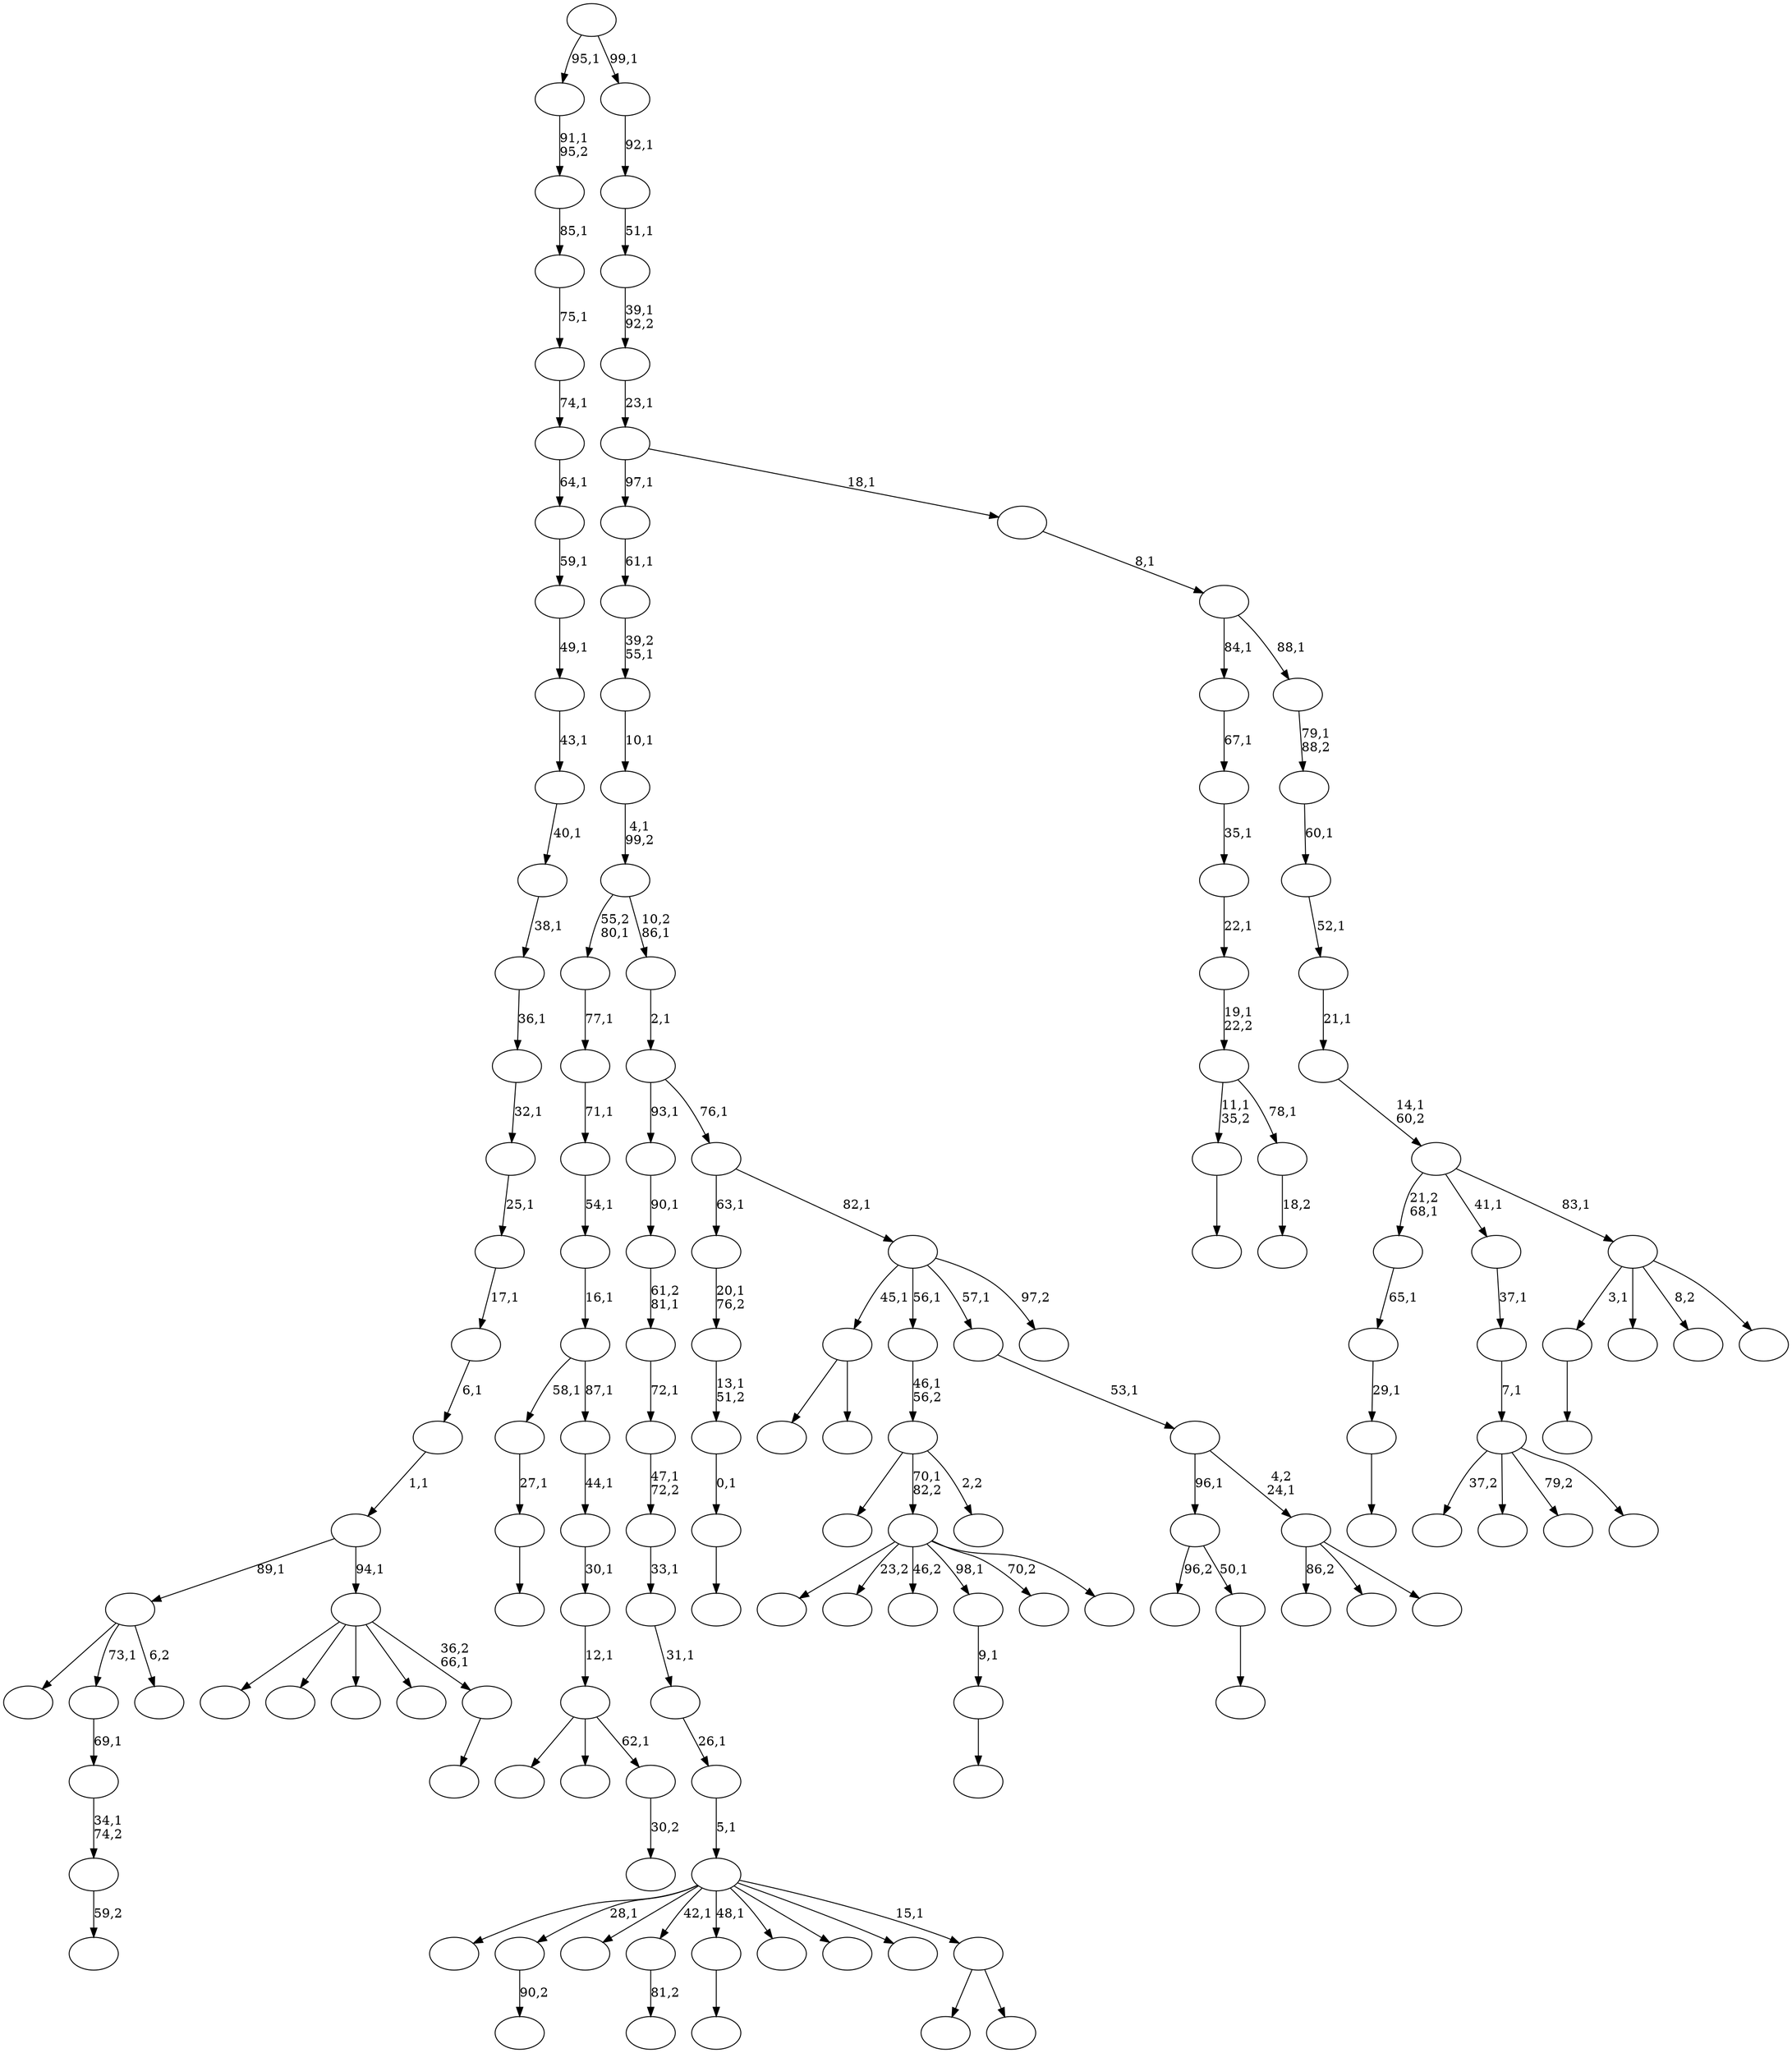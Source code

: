 digraph T {
	150 [label=""]
	149 [label=""]
	148 [label=""]
	147 [label=""]
	146 [label=""]
	145 [label=""]
	144 [label=""]
	143 [label=""]
	142 [label=""]
	141 [label=""]
	140 [label=""]
	139 [label=""]
	138 [label=""]
	137 [label=""]
	136 [label=""]
	135 [label=""]
	134 [label=""]
	133 [label=""]
	132 [label=""]
	131 [label=""]
	130 [label=""]
	129 [label=""]
	128 [label=""]
	127 [label=""]
	126 [label=""]
	125 [label=""]
	124 [label=""]
	123 [label=""]
	122 [label=""]
	121 [label=""]
	120 [label=""]
	119 [label=""]
	118 [label=""]
	117 [label=""]
	116 [label=""]
	115 [label=""]
	114 [label=""]
	113 [label=""]
	112 [label=""]
	111 [label=""]
	110 [label=""]
	109 [label=""]
	108 [label=""]
	107 [label=""]
	106 [label=""]
	105 [label=""]
	104 [label=""]
	103 [label=""]
	102 [label=""]
	101 [label=""]
	100 [label=""]
	99 [label=""]
	98 [label=""]
	97 [label=""]
	96 [label=""]
	95 [label=""]
	94 [label=""]
	93 [label=""]
	92 [label=""]
	91 [label=""]
	90 [label=""]
	89 [label=""]
	88 [label=""]
	87 [label=""]
	86 [label=""]
	85 [label=""]
	84 [label=""]
	83 [label=""]
	82 [label=""]
	81 [label=""]
	80 [label=""]
	79 [label=""]
	78 [label=""]
	77 [label=""]
	76 [label=""]
	75 [label=""]
	74 [label=""]
	73 [label=""]
	72 [label=""]
	71 [label=""]
	70 [label=""]
	69 [label=""]
	68 [label=""]
	67 [label=""]
	66 [label=""]
	65 [label=""]
	64 [label=""]
	63 [label=""]
	62 [label=""]
	61 [label=""]
	60 [label=""]
	59 [label=""]
	58 [label=""]
	57 [label=""]
	56 [label=""]
	55 [label=""]
	54 [label=""]
	53 [label=""]
	52 [label=""]
	51 [label=""]
	50 [label=""]
	49 [label=""]
	48 [label=""]
	47 [label=""]
	46 [label=""]
	45 [label=""]
	44 [label=""]
	43 [label=""]
	42 [label=""]
	41 [label=""]
	40 [label=""]
	39 [label=""]
	38 [label=""]
	37 [label=""]
	36 [label=""]
	35 [label=""]
	34 [label=""]
	33 [label=""]
	32 [label=""]
	31 [label=""]
	30 [label=""]
	29 [label=""]
	28 [label=""]
	27 [label=""]
	26 [label=""]
	25 [label=""]
	24 [label=""]
	23 [label=""]
	22 [label=""]
	21 [label=""]
	20 [label=""]
	19 [label=""]
	18 [label=""]
	17 [label=""]
	16 [label=""]
	15 [label=""]
	14 [label=""]
	13 [label=""]
	12 [label=""]
	11 [label=""]
	10 [label=""]
	9 [label=""]
	8 [label=""]
	7 [label=""]
	6 [label=""]
	5 [label=""]
	4 [label=""]
	3 [label=""]
	2 [label=""]
	1 [label=""]
	0 [label=""]
	144 -> 145 [label=""]
	143 -> 144 [label="27,1"]
	140 -> 141 [label="90,2"]
	136 -> 142 [label=""]
	136 -> 137 [label=""]
	132 -> 133 [label="59,2"]
	131 -> 132 [label="34,1\n74,2"]
	130 -> 131 [label="69,1"]
	125 -> 126 [label=""]
	122 -> 123 [label=""]
	121 -> 122 [label="29,1"]
	120 -> 121 [label="65,1"]
	117 -> 118 [label="30,2"]
	116 -> 146 [label=""]
	116 -> 138 [label=""]
	116 -> 117 [label="62,1"]
	115 -> 116 [label="12,1"]
	114 -> 115 [label="30,1"]
	113 -> 114 [label="44,1"]
	112 -> 143 [label="58,1"]
	112 -> 113 [label="87,1"]
	111 -> 112 [label="16,1"]
	110 -> 111 [label="54,1"]
	109 -> 110 [label="71,1"]
	108 -> 109 [label="77,1"]
	104 -> 105 [label=""]
	103 -> 104 [label="0,1"]
	102 -> 103 [label="13,1\n51,2"]
	101 -> 102 [label="20,1\n76,2"]
	98 -> 99 [label=""]
	95 -> 148 [label=""]
	95 -> 130 [label="73,1"]
	95 -> 96 [label="6,2"]
	93 -> 94 [label=""]
	92 -> 93 [label="9,1"]
	90 -> 91 [label=""]
	89 -> 127 [label="96,2"]
	89 -> 90 [label="50,1"]
	85 -> 86 [label="81,2"]
	83 -> 84 [label=""]
	81 -> 150 [label="37,2"]
	81 -> 147 [label=""]
	81 -> 134 [label="79,2"]
	81 -> 82 [label=""]
	80 -> 81 [label="7,1"]
	79 -> 80 [label="37,1"]
	76 -> 139 [label=""]
	76 -> 129 [label="23,2"]
	76 -> 124 [label="46,2"]
	76 -> 92 [label="98,1"]
	76 -> 78 [label="70,2"]
	76 -> 77 [label=""]
	73 -> 106 [label=""]
	73 -> 76 [label="70,1\n82,2"]
	73 -> 74 [label="2,2"]
	72 -> 73 [label="46,1\n56,2"]
	69 -> 70 [label="18,2"]
	68 -> 98 [label="11,1\n35,2"]
	68 -> 69 [label="78,1"]
	67 -> 68 [label="19,1\n22,2"]
	66 -> 67 [label="22,1"]
	65 -> 66 [label="35,1"]
	64 -> 65 [label="67,1"]
	61 -> 128 [label="86,2"]
	61 -> 87 [label=""]
	61 -> 62 [label=""]
	60 -> 89 [label="96,1"]
	60 -> 61 [label="4,2\n24,1"]
	59 -> 60 [label="53,1"]
	55 -> 100 [label=""]
	55 -> 56 [label=""]
	54 -> 149 [label=""]
	54 -> 140 [label="28,1"]
	54 -> 88 [label=""]
	54 -> 85 [label="42,1"]
	54 -> 83 [label="48,1"]
	54 -> 75 [label=""]
	54 -> 58 [label=""]
	54 -> 57 [label=""]
	54 -> 55 [label="15,1"]
	53 -> 54 [label="5,1"]
	52 -> 53 [label="26,1"]
	51 -> 52 [label="31,1"]
	50 -> 51 [label="33,1"]
	49 -> 50 [label="47,1\n72,2"]
	48 -> 49 [label="72,1"]
	47 -> 48 [label="61,2\n81,1"]
	46 -> 47 [label="90,1"]
	44 -> 136 [label="45,1"]
	44 -> 72 [label="56,1"]
	44 -> 59 [label="57,1"]
	44 -> 45 [label="97,2"]
	43 -> 101 [label="63,1"]
	43 -> 44 [label="82,1"]
	42 -> 46 [label="93,1"]
	42 -> 43 [label="76,1"]
	41 -> 42 [label="2,1"]
	40 -> 108 [label="55,2\n80,1"]
	40 -> 41 [label="10,2\n86,1"]
	39 -> 40 [label="4,1\n99,2"]
	38 -> 39 [label="10,1"]
	37 -> 38 [label="39,2\n55,1"]
	36 -> 37 [label="61,1"]
	34 -> 35 [label=""]
	33 -> 135 [label=""]
	33 -> 119 [label=""]
	33 -> 107 [label=""]
	33 -> 71 [label=""]
	33 -> 34 [label="36,2\n66,1"]
	32 -> 95 [label="89,1"]
	32 -> 33 [label="94,1"]
	31 -> 32 [label="1,1"]
	30 -> 31 [label="6,1"]
	29 -> 30 [label="17,1"]
	28 -> 29 [label="25,1"]
	27 -> 28 [label="32,1"]
	26 -> 27 [label="36,1"]
	25 -> 26 [label="38,1"]
	24 -> 25 [label="40,1"]
	23 -> 24 [label="43,1"]
	22 -> 23 [label="49,1"]
	21 -> 22 [label="59,1"]
	20 -> 21 [label="64,1"]
	19 -> 20 [label="74,1"]
	18 -> 19 [label="75,1"]
	17 -> 18 [label="85,1"]
	16 -> 17 [label="91,1\n95,2"]
	14 -> 125 [label="3,1"]
	14 -> 97 [label=""]
	14 -> 63 [label="8,2"]
	14 -> 15 [label=""]
	13 -> 120 [label="21,2\n68,1"]
	13 -> 79 [label="41,1"]
	13 -> 14 [label="83,1"]
	12 -> 13 [label="14,1\n60,2"]
	11 -> 12 [label="21,1"]
	10 -> 11 [label="52,1"]
	9 -> 10 [label="60,1"]
	8 -> 9 [label="79,1\n88,2"]
	7 -> 64 [label="84,1"]
	7 -> 8 [label="88,1"]
	6 -> 7 [label="8,1"]
	5 -> 36 [label="97,1"]
	5 -> 6 [label="18,1"]
	4 -> 5 [label="23,1"]
	3 -> 4 [label="39,1\n92,2"]
	2 -> 3 [label="51,1"]
	1 -> 2 [label="92,1"]
	0 -> 16 [label="95,1"]
	0 -> 1 [label="99,1"]
}
